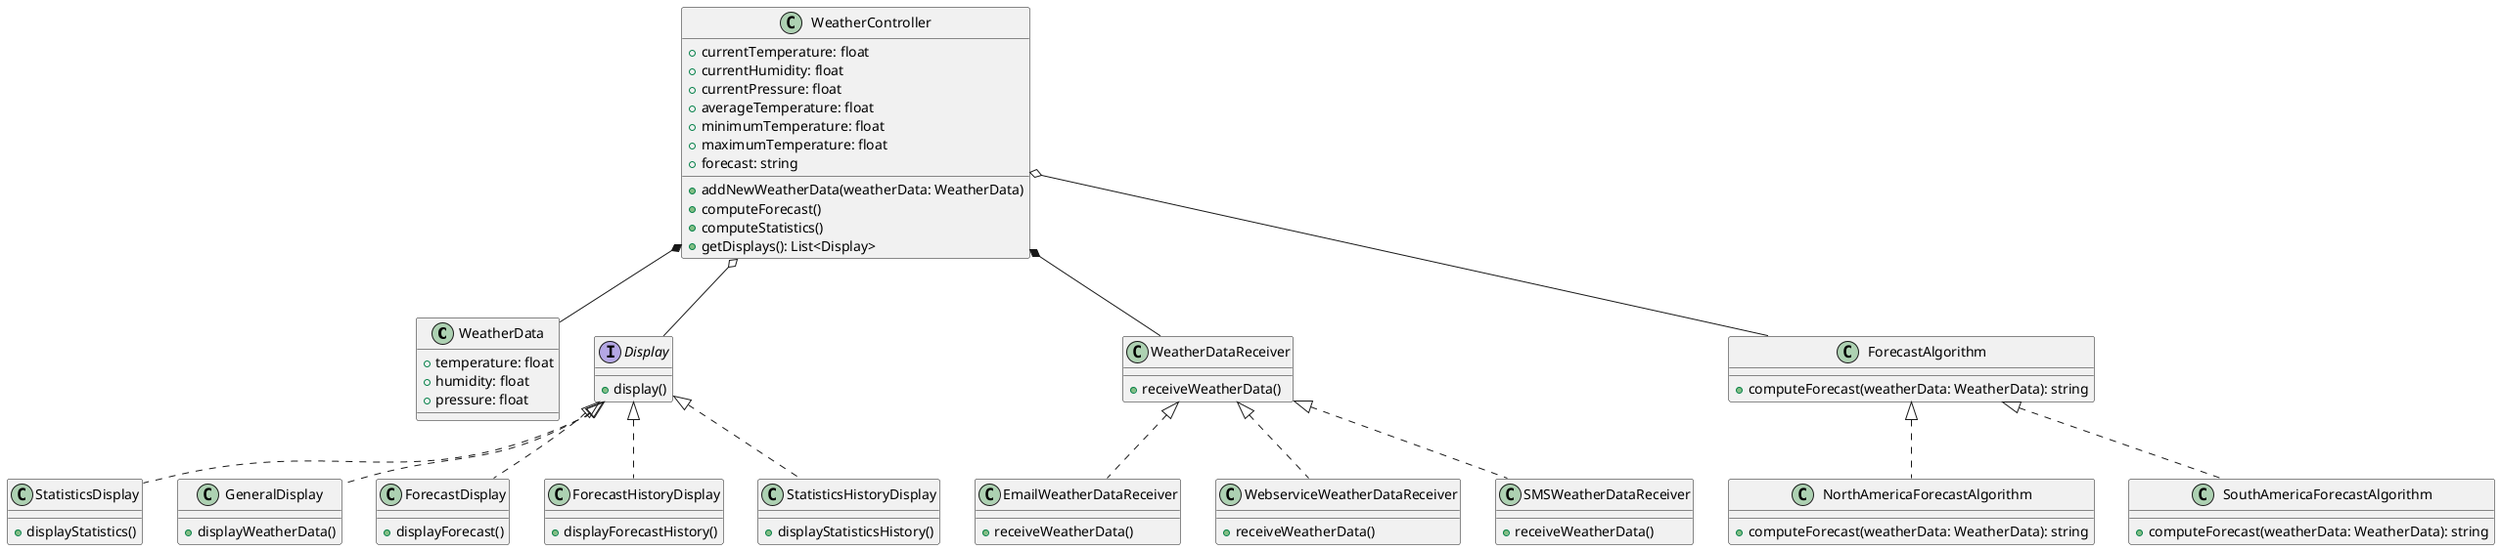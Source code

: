 @startuml

class WeatherData {
  +temperature: float
  +humidity: float
  +pressure: float
}

interface Display {
  +display()
}

class StatisticsDisplay implements Display {
  +displayStatistics()
}

class GeneralDisplay implements Display {
  +displayWeatherData()
}

class ForecastDisplay implements Display {
  +displayForecast()
}

class ForecastHistoryDisplay implements Display {
  +displayForecastHistory()
}

class StatisticsHistoryDisplay implements Display {
  +displayStatisticsHistory()
}

class WeatherController {
  +currentTemperature: float
  +currentHumidity: float
  +currentPressure: float
  +averageTemperature: float
  +minimumTemperature: float
  +maximumTemperature: float
  +forecast: string
  +addNewWeatherData(weatherData: WeatherData)
  +computeForecast()
  +computeStatistics()
  +getDisplays(): List<Display>
}

class WeatherDataReceiver {
  +receiveWeatherData()
}

class EmailWeatherDataReceiver implements WeatherDataReceiver {
  +receiveWeatherData()
}

class WebserviceWeatherDataReceiver implements WeatherDataReceiver {
  +receiveWeatherData()
}

class SMSWeatherDataReceiver implements WeatherDataReceiver {
  +receiveWeatherData()
}

class ForecastAlgorithm {
  +computeForecast(weatherData: WeatherData): string
}

class NorthAmericaForecastAlgorithm implements ForecastAlgorithm {
  +computeForecast(weatherData: WeatherData): string
}

class SouthAmericaForecastAlgorithm implements ForecastAlgorithm {
  +computeForecast(weatherData: WeatherData): string
}

WeatherController *-- WeatherData
WeatherController o-- Display
WeatherController *-- WeatherDataReceiver
WeatherController o-- ForecastAlgorithm


@enduml
